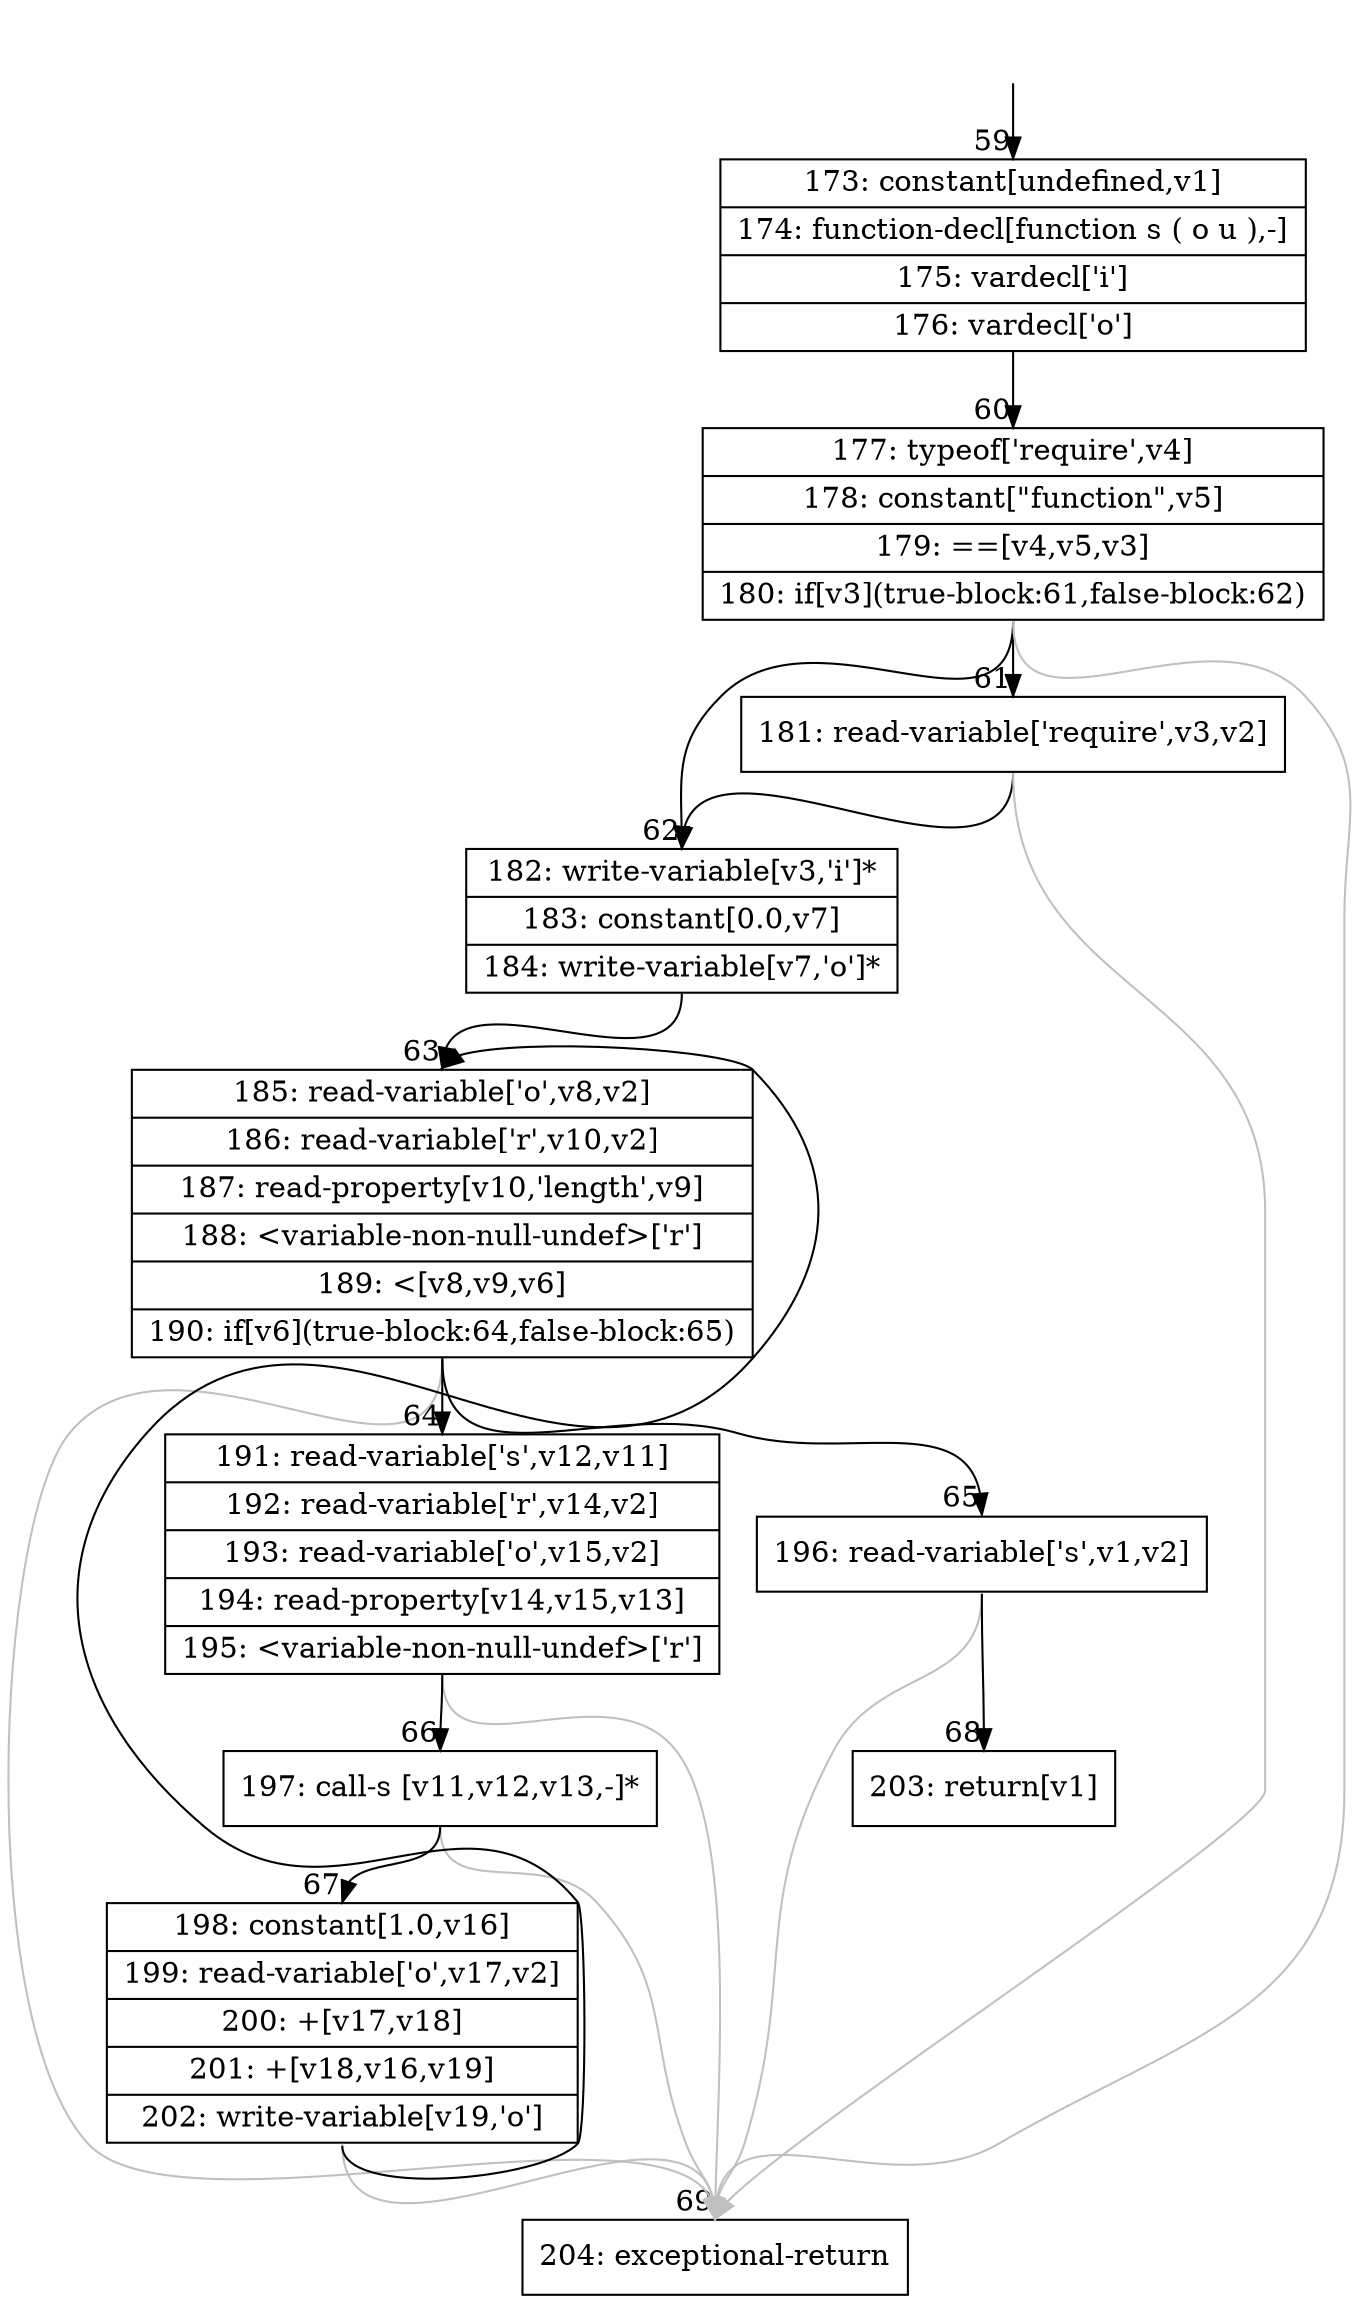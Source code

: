 digraph {
rankdir="TD"
BB_entry3[shape=none,label=""];
BB_entry3 -> BB59 [tailport=s, headport=n, headlabel="    59"]
BB59 [shape=record label="{173: constant[undefined,v1]|174: function-decl[function s ( o u ),-]|175: vardecl['i']|176: vardecl['o']}" ] 
BB59 -> BB60 [tailport=s, headport=n, headlabel="      60"]
BB60 [shape=record label="{177: typeof['require',v4]|178: constant[\"function\",v5]|179: ==[v4,v5,v3]|180: if[v3](true-block:61,false-block:62)}" ] 
BB60 -> BB62 [tailport=s, headport=n, headlabel="      62"]
BB60 -> BB61 [tailport=s, headport=n, headlabel="      61"]
BB60 -> BB69 [tailport=s, headport=n, color=gray, headlabel="      69"]
BB61 [shape=record label="{181: read-variable['require',v3,v2]}" ] 
BB61 -> BB62 [tailport=s, headport=n]
BB61 -> BB69 [tailport=s, headport=n, color=gray]
BB62 [shape=record label="{182: write-variable[v3,'i']*|183: constant[0.0,v7]|184: write-variable[v7,'o']*}" ] 
BB62 -> BB63 [tailport=s, headport=n, headlabel="      63"]
BB63 [shape=record label="{185: read-variable['o',v8,v2]|186: read-variable['r',v10,v2]|187: read-property[v10,'length',v9]|188: \<variable-non-null-undef\>['r']|189: \<[v8,v9,v6]|190: if[v6](true-block:64,false-block:65)}" ] 
BB63 -> BB64 [tailport=s, headport=n, headlabel="      64"]
BB63 -> BB65 [tailport=s, headport=n, headlabel="      65"]
BB63 -> BB69 [tailport=s, headport=n, color=gray]
BB64 [shape=record label="{191: read-variable['s',v12,v11]|192: read-variable['r',v14,v2]|193: read-variable['o',v15,v2]|194: read-property[v14,v15,v13]|195: \<variable-non-null-undef\>['r']}" ] 
BB64 -> BB66 [tailport=s, headport=n, headlabel="      66"]
BB64 -> BB69 [tailport=s, headport=n, color=gray]
BB65 [shape=record label="{196: read-variable['s',v1,v2]}" ] 
BB65 -> BB68 [tailport=s, headport=n, headlabel="      68"]
BB65 -> BB69 [tailport=s, headport=n, color=gray]
BB66 [shape=record label="{197: call-s [v11,v12,v13,-]*}" ] 
BB66 -> BB67 [tailport=s, headport=n, headlabel="      67"]
BB66 -> BB69 [tailport=s, headport=n, color=gray]
BB67 [shape=record label="{198: constant[1.0,v16]|199: read-variable['o',v17,v2]|200: +[v17,v18]|201: +[v18,v16,v19]|202: write-variable[v19,'o']}" ] 
BB67 -> BB63 [tailport=s, headport=n]
BB67 -> BB69 [tailport=s, headport=n, color=gray]
BB68 [shape=record label="{203: return[v1]}" ] 
BB69 [shape=record label="{204: exceptional-return}" ] 
//#$~ 4
}
